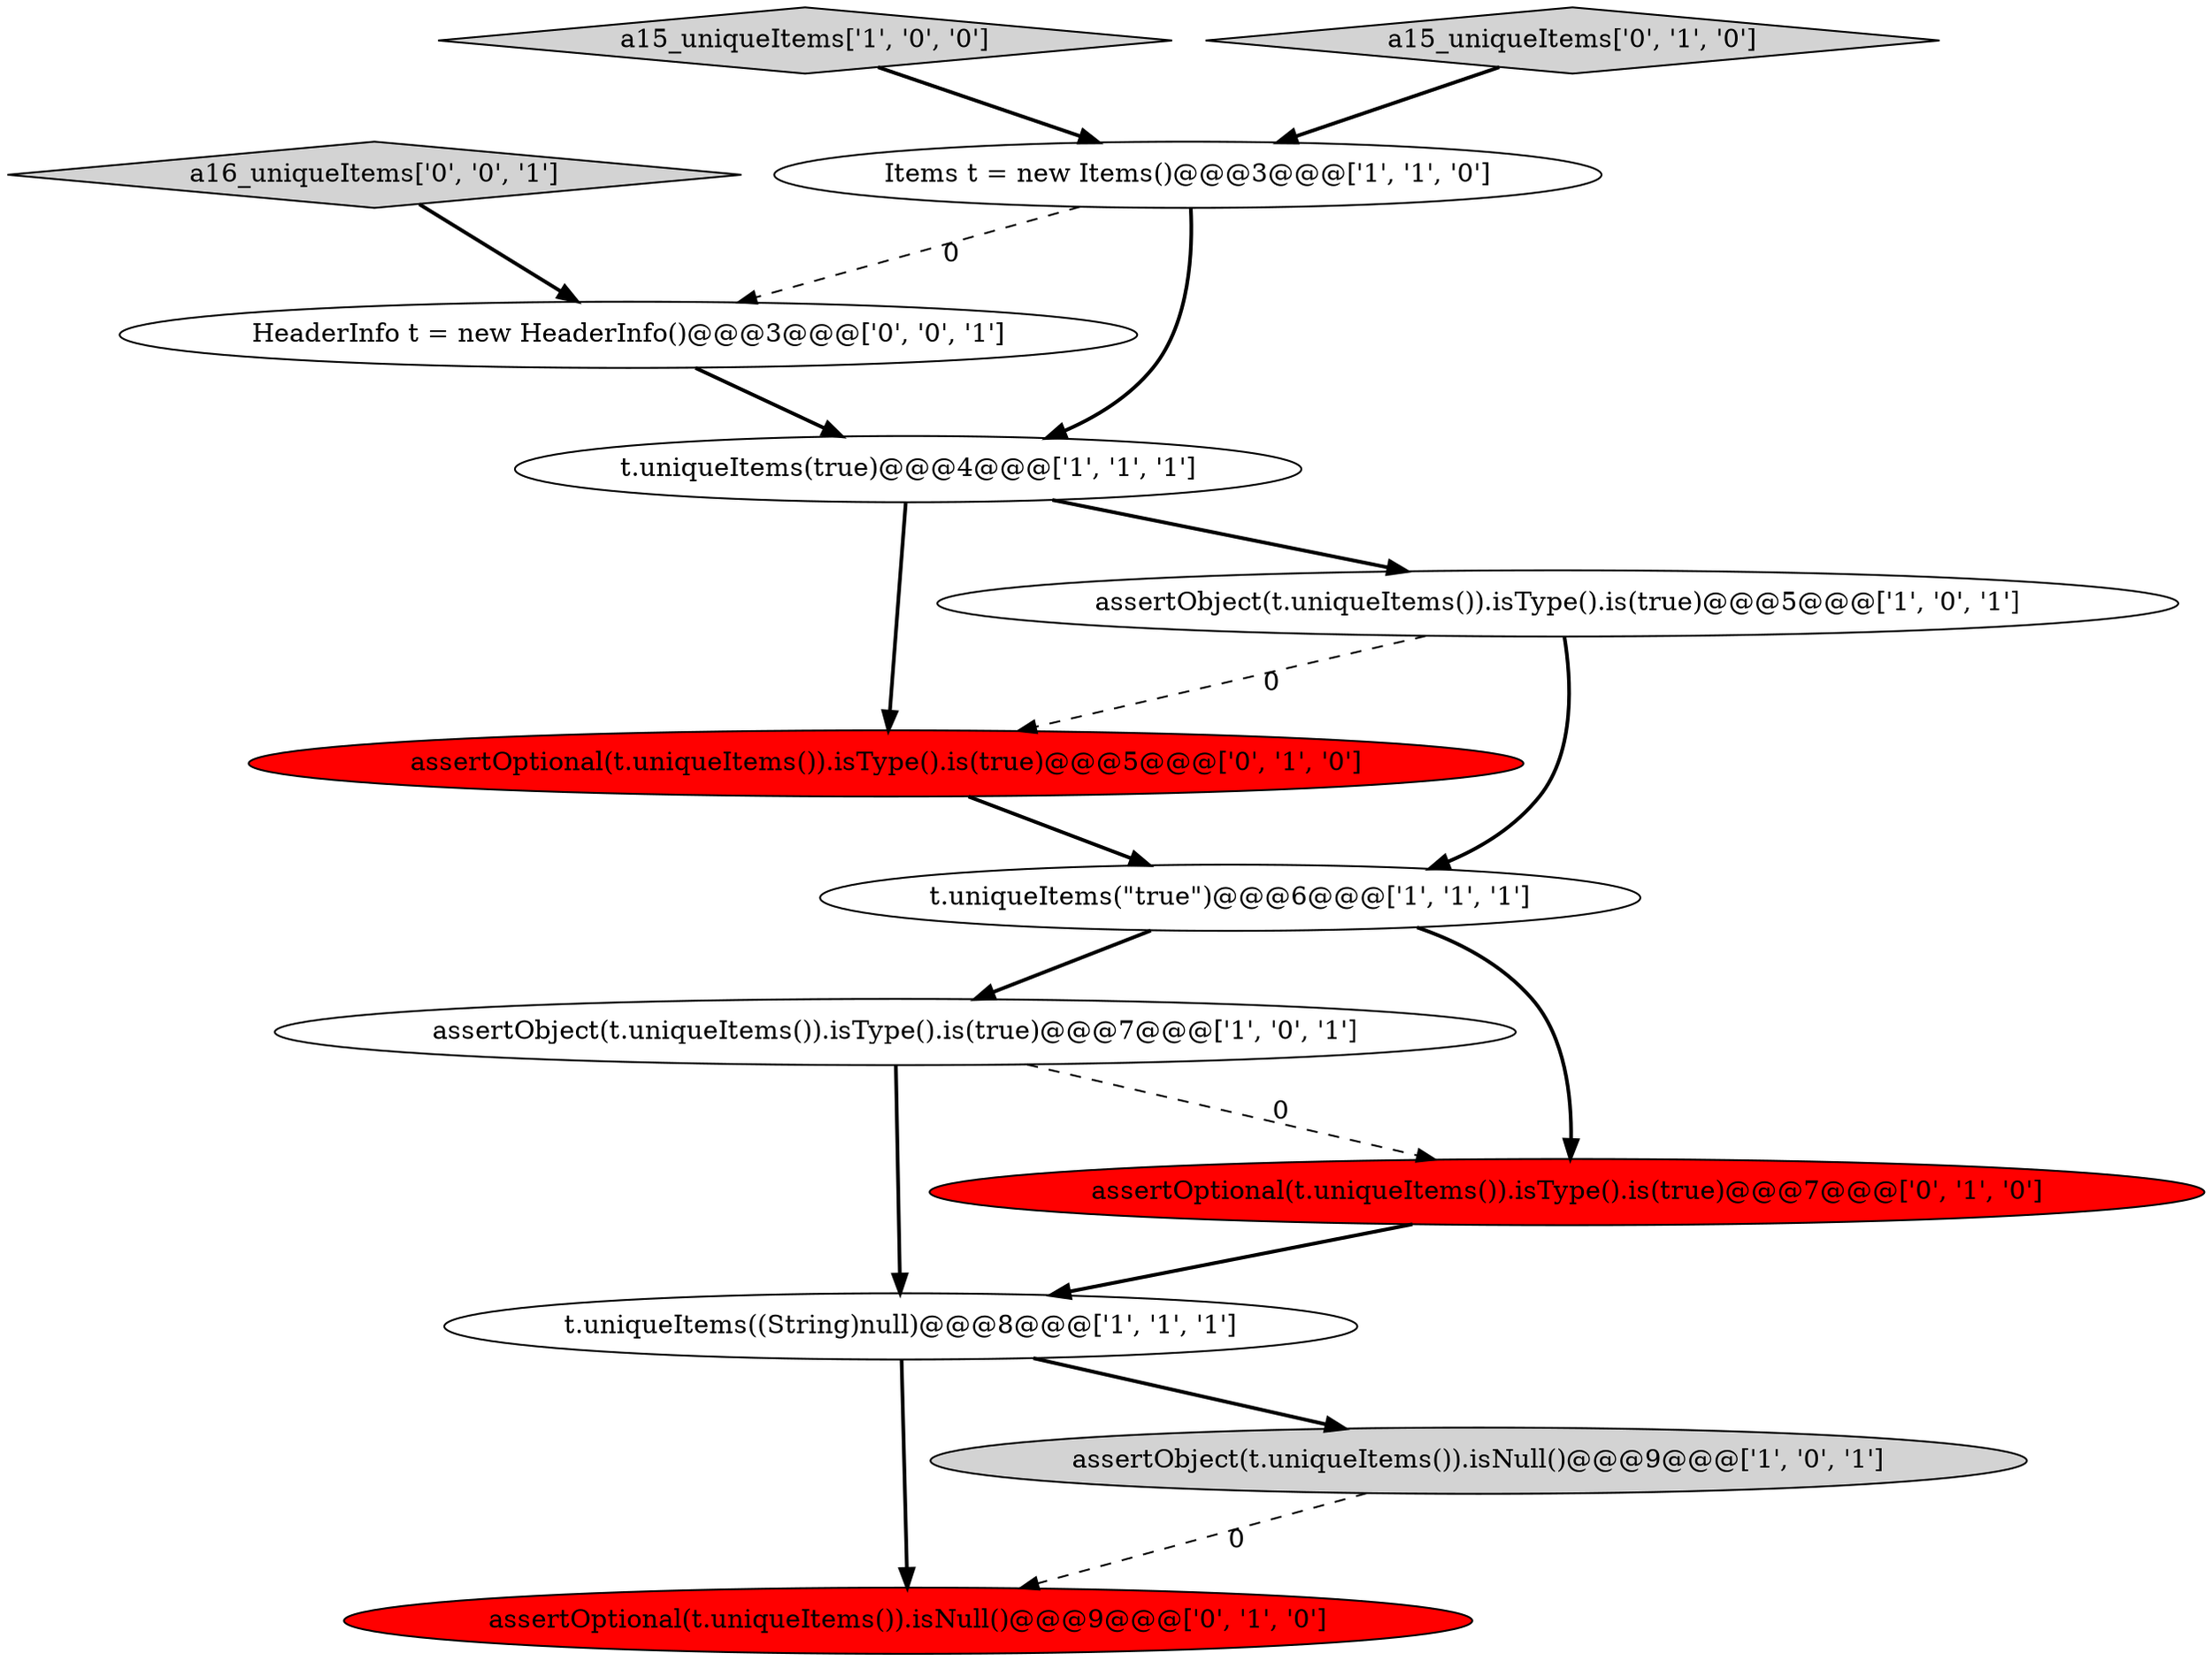digraph {
10 [style = filled, label = "assertOptional(t.uniqueItems()).isType().is(true)@@@5@@@['0', '1', '0']", fillcolor = red, shape = ellipse image = "AAA1AAABBB2BBB"];
0 [style = filled, label = "assertObject(t.uniqueItems()).isType().is(true)@@@7@@@['1', '0', '1']", fillcolor = white, shape = ellipse image = "AAA0AAABBB1BBB"];
7 [style = filled, label = "a15_uniqueItems['1', '0', '0']", fillcolor = lightgray, shape = diamond image = "AAA0AAABBB1BBB"];
8 [style = filled, label = "assertOptional(t.uniqueItems()).isNull()@@@9@@@['0', '1', '0']", fillcolor = red, shape = ellipse image = "AAA1AAABBB2BBB"];
1 [style = filled, label = "assertObject(t.uniqueItems()).isNull()@@@9@@@['1', '0', '1']", fillcolor = lightgray, shape = ellipse image = "AAA0AAABBB1BBB"];
9 [style = filled, label = "a15_uniqueItems['0', '1', '0']", fillcolor = lightgray, shape = diamond image = "AAA0AAABBB2BBB"];
13 [style = filled, label = "a16_uniqueItems['0', '0', '1']", fillcolor = lightgray, shape = diamond image = "AAA0AAABBB3BBB"];
3 [style = filled, label = "t.uniqueItems(true)@@@4@@@['1', '1', '1']", fillcolor = white, shape = ellipse image = "AAA0AAABBB1BBB"];
12 [style = filled, label = "HeaderInfo t = new HeaderInfo()@@@3@@@['0', '0', '1']", fillcolor = white, shape = ellipse image = "AAA0AAABBB3BBB"];
2 [style = filled, label = "Items t = new Items()@@@3@@@['1', '1', '0']", fillcolor = white, shape = ellipse image = "AAA0AAABBB1BBB"];
5 [style = filled, label = "t.uniqueItems(\"true\")@@@6@@@['1', '1', '1']", fillcolor = white, shape = ellipse image = "AAA0AAABBB1BBB"];
4 [style = filled, label = "assertObject(t.uniqueItems()).isType().is(true)@@@5@@@['1', '0', '1']", fillcolor = white, shape = ellipse image = "AAA0AAABBB1BBB"];
11 [style = filled, label = "assertOptional(t.uniqueItems()).isType().is(true)@@@7@@@['0', '1', '0']", fillcolor = red, shape = ellipse image = "AAA1AAABBB2BBB"];
6 [style = filled, label = "t.uniqueItems((String)null)@@@8@@@['1', '1', '1']", fillcolor = white, shape = ellipse image = "AAA0AAABBB1BBB"];
6->8 [style = bold, label=""];
6->1 [style = bold, label=""];
3->10 [style = bold, label=""];
1->8 [style = dashed, label="0"];
2->12 [style = dashed, label="0"];
5->11 [style = bold, label=""];
12->3 [style = bold, label=""];
0->11 [style = dashed, label="0"];
13->12 [style = bold, label=""];
10->5 [style = bold, label=""];
4->10 [style = dashed, label="0"];
5->0 [style = bold, label=""];
0->6 [style = bold, label=""];
4->5 [style = bold, label=""];
3->4 [style = bold, label=""];
7->2 [style = bold, label=""];
9->2 [style = bold, label=""];
2->3 [style = bold, label=""];
11->6 [style = bold, label=""];
}
